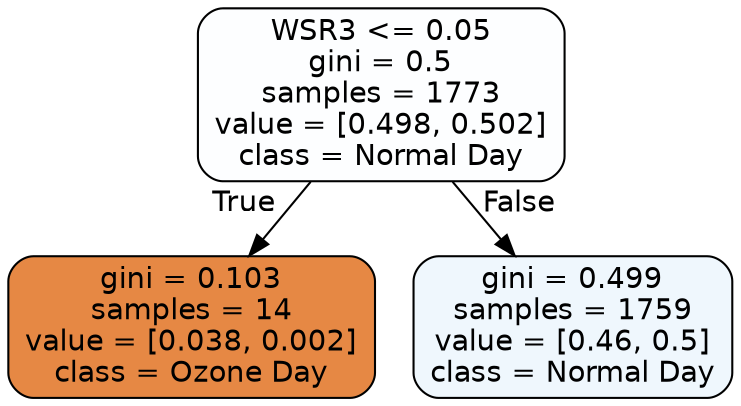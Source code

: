 digraph Tree {
node [shape=box, style="filled, rounded", color="black", fontname=helvetica] ;
edge [fontname=helvetica] ;
0 [label="WSR3 <= 0.05\ngini = 0.5\nsamples = 1773\nvalue = [0.498, 0.502]\nclass = Normal Day", fillcolor="#fdfeff"] ;
1 [label="gini = 0.103\nsamples = 14\nvalue = [0.038, 0.002]\nclass = Ozone Day", fillcolor="#e68844"] ;
0 -> 1 [labeldistance=2.5, labelangle=45, headlabel="True"] ;
2 [label="gini = 0.499\nsamples = 1759\nvalue = [0.46, 0.5]\nclass = Normal Day", fillcolor="#eff7fd"] ;
0 -> 2 [labeldistance=2.5, labelangle=-45, headlabel="False"] ;
}